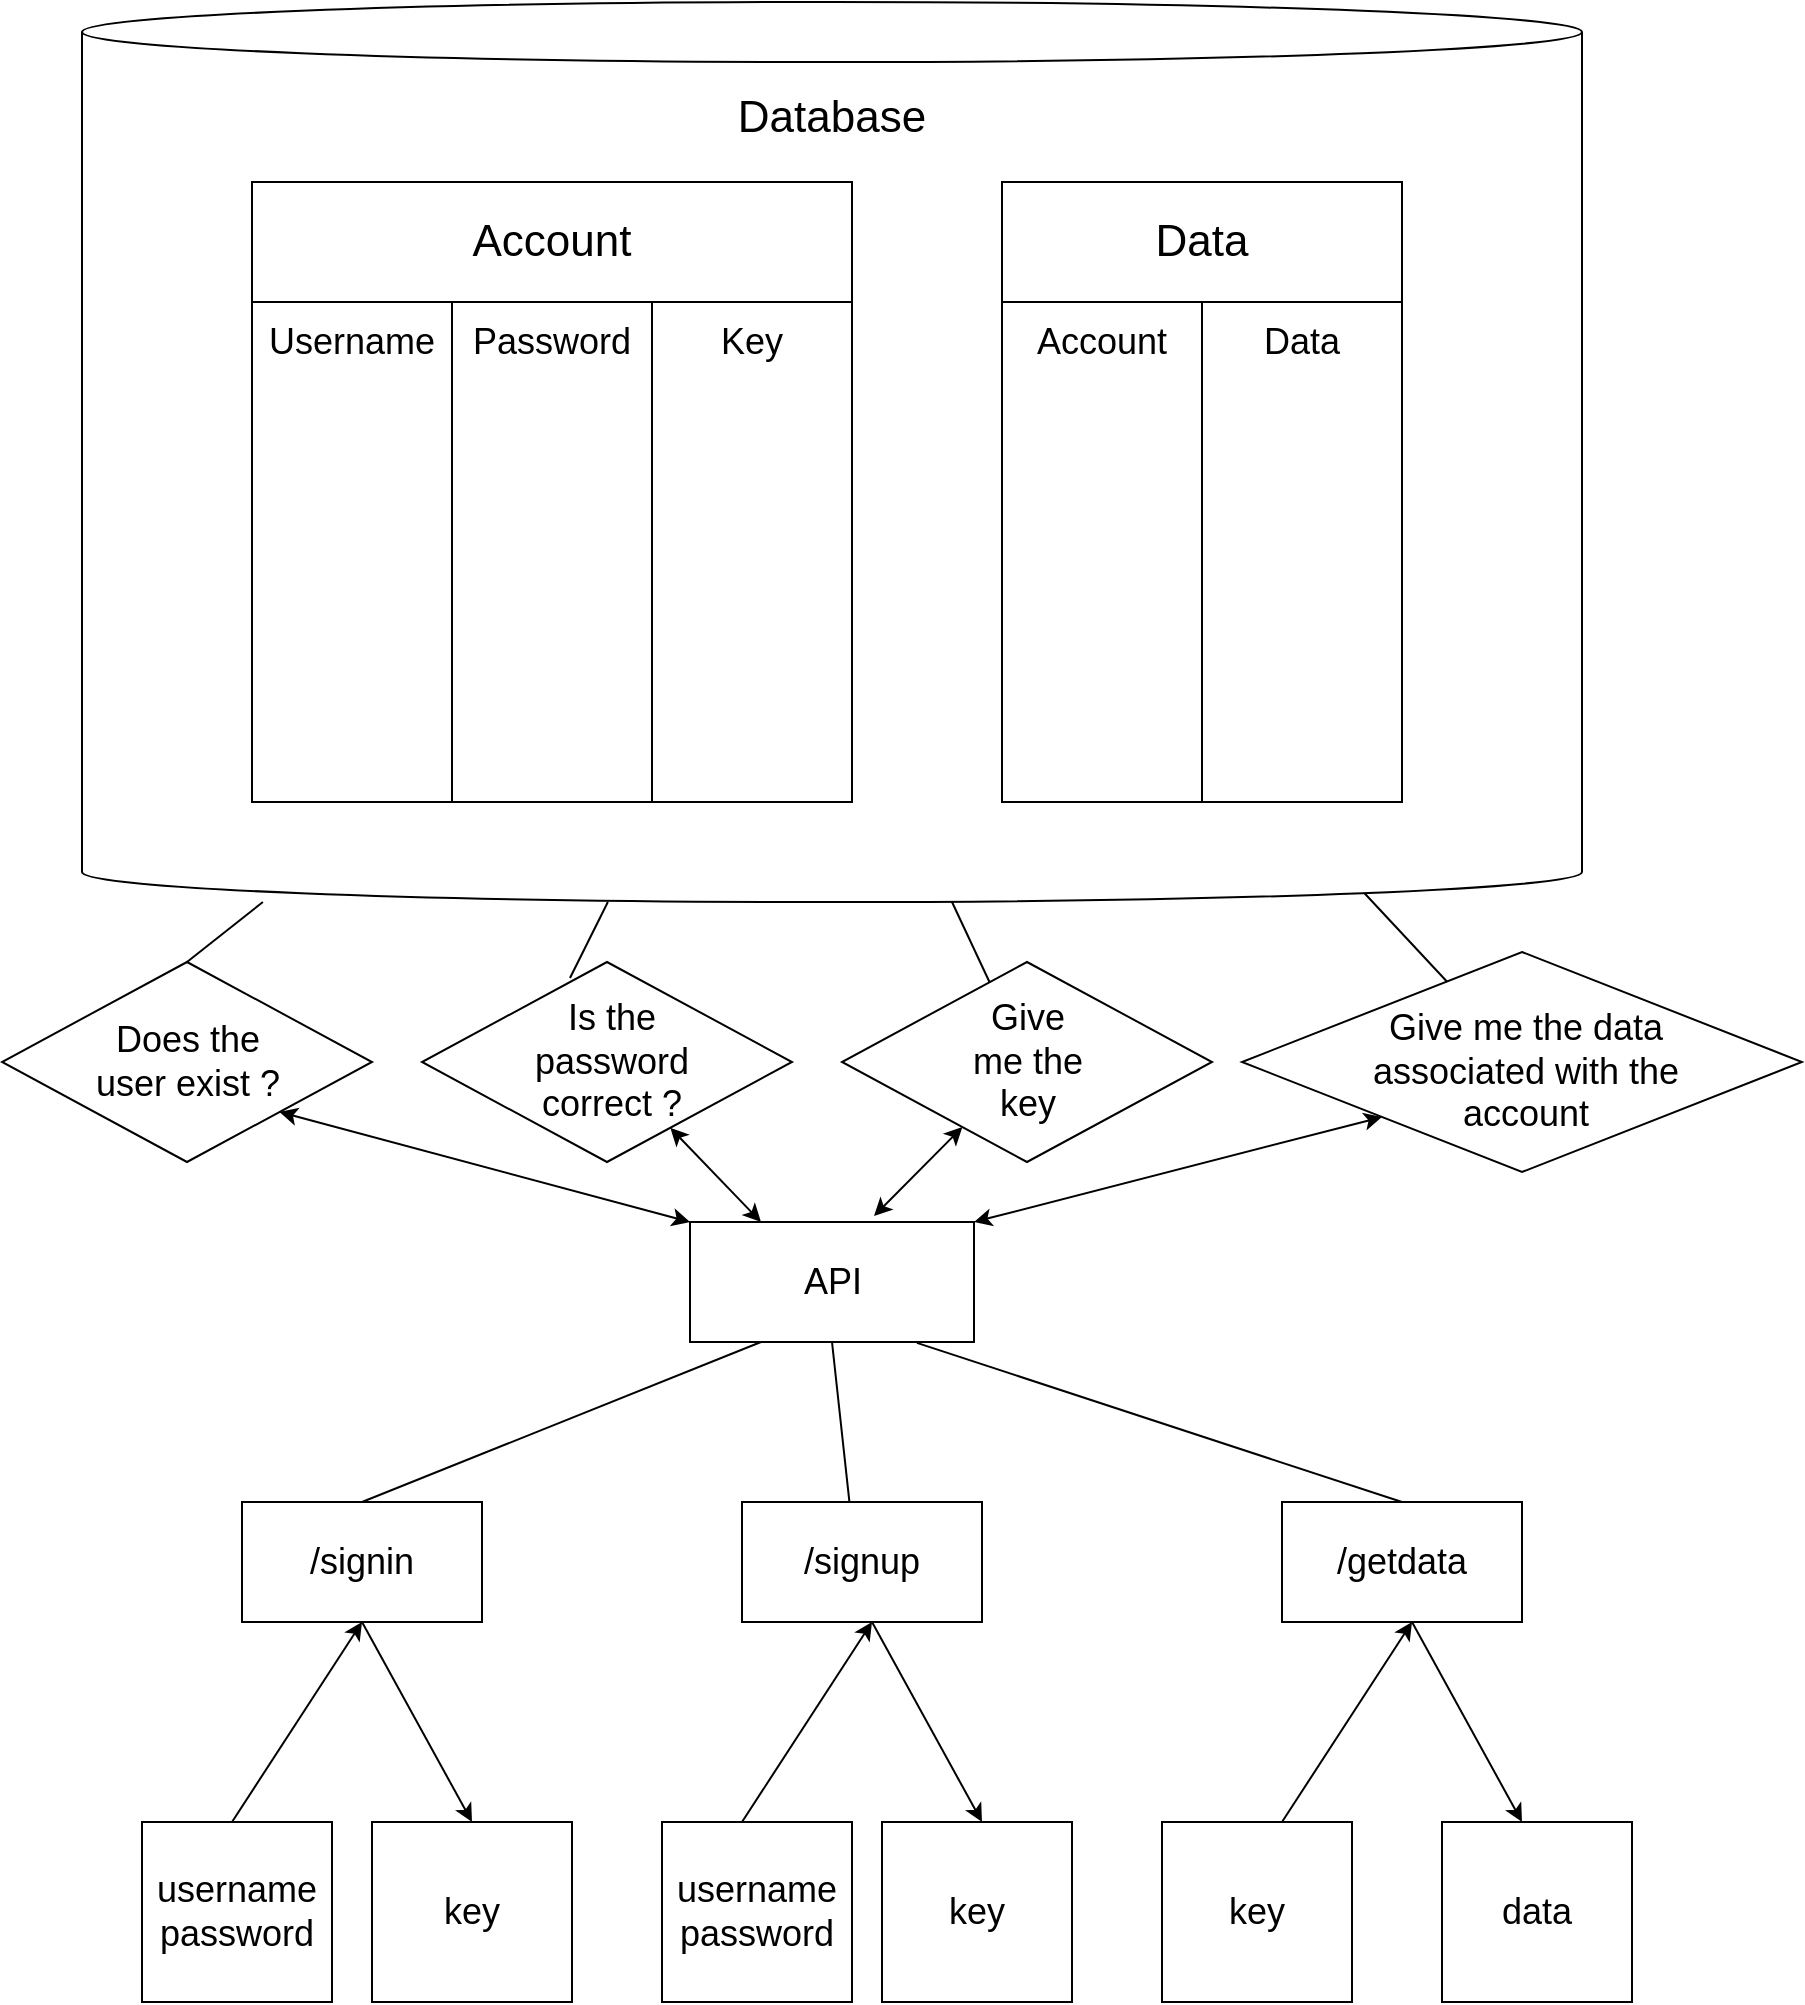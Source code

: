 <mxfile version="20.8.13" type="github">
  <diagram name="Page-1" id="20XX9Y6twfZZXFquQQmE">
    <mxGraphModel dx="2868" dy="1506" grid="1" gridSize="10" guides="1" tooltips="1" connect="1" arrows="1" fold="1" page="1" pageScale="1" pageWidth="850" pageHeight="1100" math="0" shadow="0">
      <root>
        <mxCell id="0" />
        <mxCell id="1" parent="0" />
        <mxCell id="rnyN-8rtSYzR6qUXUjKF-11" value="" style="shape=cylinder3;whiteSpace=wrap;html=1;boundedLbl=1;backgroundOutline=1;size=15;fontSize=22;labelBackgroundColor=none;" vertex="1" parent="1">
          <mxGeometry x="50" y="50" width="750" height="450" as="geometry" />
        </mxCell>
        <mxCell id="rnyN-8rtSYzR6qUXUjKF-12" value="Database" style="text;html=1;strokeColor=none;fillColor=none;align=center;verticalAlign=middle;whiteSpace=wrap;rounded=0;fontSize=22;labelBackgroundColor=none;" vertex="1" parent="1">
          <mxGeometry x="325" y="93" width="200" height="30" as="geometry" />
        </mxCell>
        <mxCell id="rnyN-8rtSYzR6qUXUjKF-13" value="" style="rounded=0;whiteSpace=wrap;html=1;fontSize=22;labelBackgroundColor=none;" vertex="1" parent="1">
          <mxGeometry x="135" y="140" width="300" height="60" as="geometry" />
        </mxCell>
        <mxCell id="rnyN-8rtSYzR6qUXUjKF-14" style="edgeStyle=orthogonalEdgeStyle;rounded=0;orthogonalLoop=1;jettySize=auto;html=1;exitX=0.5;exitY=1;exitDx=0;exitDy=0;strokeWidth=2;fontSize=22;fontColor=default;labelBackgroundColor=none;" edge="1" parent="1" source="rnyN-8rtSYzR6qUXUjKF-13" target="rnyN-8rtSYzR6qUXUjKF-13">
          <mxGeometry relative="1" as="geometry" />
        </mxCell>
        <mxCell id="rnyN-8rtSYzR6qUXUjKF-15" value="Account" style="text;html=1;strokeColor=none;fillColor=none;align=center;verticalAlign=middle;whiteSpace=wrap;rounded=0;fontSize=22;labelBackgroundColor=none;" vertex="1" parent="1">
          <mxGeometry x="235" y="155" width="100" height="30" as="geometry" />
        </mxCell>
        <mxCell id="rnyN-8rtSYzR6qUXUjKF-16" value="" style="rounded=0;whiteSpace=wrap;html=1;fontSize=22;labelBackgroundColor=none;" vertex="1" parent="1">
          <mxGeometry x="135" y="200" width="100" height="250" as="geometry" />
        </mxCell>
        <mxCell id="rnyN-8rtSYzR6qUXUjKF-17" value="" style="rounded=0;whiteSpace=wrap;html=1;fontSize=22;labelBackgroundColor=none;" vertex="1" parent="1">
          <mxGeometry x="235" y="200" width="100" height="250" as="geometry" />
        </mxCell>
        <mxCell id="rnyN-8rtSYzR6qUXUjKF-18" value="" style="rounded=0;whiteSpace=wrap;html=1;fontSize=22;labelBackgroundColor=none;" vertex="1" parent="1">
          <mxGeometry x="335" y="200" width="100" height="250" as="geometry" />
        </mxCell>
        <mxCell id="rnyN-8rtSYzR6qUXUjKF-20" value="Username" style="text;html=1;strokeColor=none;fillColor=none;align=center;verticalAlign=middle;whiteSpace=wrap;rounded=0;fontSize=18;labelBackgroundColor=none;" vertex="1" parent="1">
          <mxGeometry x="130" y="205" width="110" height="30" as="geometry" />
        </mxCell>
        <mxCell id="rnyN-8rtSYzR6qUXUjKF-21" value="Password" style="text;html=1;strokeColor=none;fillColor=none;align=center;verticalAlign=middle;whiteSpace=wrap;rounded=0;fontSize=18;labelBackgroundColor=none;" vertex="1" parent="1">
          <mxGeometry x="240" y="205" width="90" height="30" as="geometry" />
        </mxCell>
        <mxCell id="rnyN-8rtSYzR6qUXUjKF-22" value="Key" style="text;html=1;strokeColor=none;fillColor=none;align=center;verticalAlign=middle;whiteSpace=wrap;rounded=0;fontSize=18;labelBackgroundColor=none;" vertex="1" parent="1">
          <mxGeometry x="340" y="205" width="90" height="30" as="geometry" />
        </mxCell>
        <mxCell id="rnyN-8rtSYzR6qUXUjKF-23" value="" style="rounded=0;whiteSpace=wrap;html=1;fontSize=22;labelBackgroundColor=none;" vertex="1" parent="1">
          <mxGeometry x="510" y="140" width="200" height="60" as="geometry" />
        </mxCell>
        <mxCell id="rnyN-8rtSYzR6qUXUjKF-24" style="edgeStyle=orthogonalEdgeStyle;rounded=0;orthogonalLoop=1;jettySize=auto;html=1;exitX=0.5;exitY=1;exitDx=0;exitDy=0;strokeWidth=2;fontSize=22;fontColor=default;labelBackgroundColor=none;" edge="1" parent="1" source="rnyN-8rtSYzR6qUXUjKF-23" target="rnyN-8rtSYzR6qUXUjKF-23">
          <mxGeometry relative="1" as="geometry" />
        </mxCell>
        <mxCell id="rnyN-8rtSYzR6qUXUjKF-25" value="Data" style="text;html=1;strokeColor=none;fillColor=none;align=center;verticalAlign=middle;whiteSpace=wrap;rounded=0;fontSize=22;labelBackgroundColor=none;" vertex="1" parent="1">
          <mxGeometry x="560" y="155" width="100" height="30" as="geometry" />
        </mxCell>
        <mxCell id="rnyN-8rtSYzR6qUXUjKF-26" value="" style="rounded=0;whiteSpace=wrap;html=1;fontSize=22;labelBackgroundColor=none;" vertex="1" parent="1">
          <mxGeometry x="510" y="200" width="100" height="250" as="geometry" />
        </mxCell>
        <mxCell id="rnyN-8rtSYzR6qUXUjKF-27" value="" style="rounded=0;whiteSpace=wrap;html=1;fontSize=22;labelBackgroundColor=none;" vertex="1" parent="1">
          <mxGeometry x="610" y="200" width="100" height="250" as="geometry" />
        </mxCell>
        <mxCell id="rnyN-8rtSYzR6qUXUjKF-29" value="Account" style="text;html=1;strokeColor=none;fillColor=none;align=center;verticalAlign=middle;whiteSpace=wrap;rounded=0;fontSize=18;labelBackgroundColor=none;" vertex="1" parent="1">
          <mxGeometry x="505" y="205" width="110" height="30" as="geometry" />
        </mxCell>
        <mxCell id="rnyN-8rtSYzR6qUXUjKF-30" value="Data" style="text;html=1;strokeColor=none;fillColor=none;align=center;verticalAlign=middle;whiteSpace=wrap;rounded=0;fontSize=18;labelBackgroundColor=none;" vertex="1" parent="1">
          <mxGeometry x="615" y="205" width="90" height="30" as="geometry" />
        </mxCell>
        <mxCell id="rnyN-8rtSYzR6qUXUjKF-32" value="" style="rounded=0;whiteSpace=wrap;html=1;labelBackgroundColor=none;" vertex="1" parent="1">
          <mxGeometry x="354" y="660" width="142" height="60" as="geometry" />
        </mxCell>
        <mxCell id="rnyN-8rtSYzR6qUXUjKF-33" value="API" style="text;html=1;strokeColor=none;fillColor=none;align=center;verticalAlign=middle;whiteSpace=wrap;rounded=0;fontSize=18;labelBackgroundColor=none;" vertex="1" parent="1">
          <mxGeometry x="397.5" y="675" width="55" height="30" as="geometry" />
        </mxCell>
        <mxCell id="rnyN-8rtSYzR6qUXUjKF-36" value="" style="rhombus;whiteSpace=wrap;html=1;fontSize=18;labelBackgroundColor=none;" vertex="1" parent="1">
          <mxGeometry x="10" y="530" width="185" height="100" as="geometry" />
        </mxCell>
        <mxCell id="rnyN-8rtSYzR6qUXUjKF-37" value="" style="rhombus;whiteSpace=wrap;html=1;fontSize=18;labelBackgroundColor=none;" vertex="1" parent="1">
          <mxGeometry x="220" y="530" width="185" height="100" as="geometry" />
        </mxCell>
        <mxCell id="rnyN-8rtSYzR6qUXUjKF-38" value="" style="rhombus;whiteSpace=wrap;html=1;fontSize=18;labelBackgroundColor=none;" vertex="1" parent="1">
          <mxGeometry x="430" y="530" width="185" height="100" as="geometry" />
        </mxCell>
        <mxCell id="rnyN-8rtSYzR6qUXUjKF-39" value="Does the user exist ?" style="text;html=1;strokeColor=none;fillColor=none;align=center;verticalAlign=middle;whiteSpace=wrap;rounded=0;fontSize=18;labelBackgroundColor=none;" vertex="1" parent="1">
          <mxGeometry x="47.5" y="565" width="110" height="30" as="geometry" />
        </mxCell>
        <mxCell id="rnyN-8rtSYzR6qUXUjKF-40" value="Is the password correct ?" style="text;html=1;strokeColor=none;fillColor=none;align=center;verticalAlign=middle;whiteSpace=wrap;rounded=0;fontSize=18;labelBackgroundColor=none;" vertex="1" parent="1">
          <mxGeometry x="260" y="565" width="110" height="30" as="geometry" />
        </mxCell>
        <mxCell id="rnyN-8rtSYzR6qUXUjKF-41" value="Give me the key" style="text;html=1;strokeColor=none;fillColor=none;align=center;verticalAlign=middle;whiteSpace=wrap;rounded=0;fontSize=18;labelBackgroundColor=none;" vertex="1" parent="1">
          <mxGeometry x="492.5" y="565" width="60" height="30" as="geometry" />
        </mxCell>
        <mxCell id="rnyN-8rtSYzR6qUXUjKF-42" value="" style="rhombus;whiteSpace=wrap;html=1;fontSize=18;labelBackgroundColor=none;" vertex="1" parent="1">
          <mxGeometry x="630" y="525" width="280" height="110" as="geometry" />
        </mxCell>
        <mxCell id="rnyN-8rtSYzR6qUXUjKF-43" value="Give me the data associated with the account" style="text;html=1;strokeColor=none;fillColor=none;align=center;verticalAlign=middle;whiteSpace=wrap;rounded=0;fontSize=18;labelBackgroundColor=none;" vertex="1" parent="1">
          <mxGeometry x="692.5" y="570" width="157.5" height="30" as="geometry" />
        </mxCell>
        <mxCell id="rnyN-8rtSYzR6qUXUjKF-45" value="" style="endArrow=classic;html=1;rounded=0;fontSize=18;entryX=1;entryY=1;entryDx=0;entryDy=0;exitX=0;exitY=0;exitDx=0;exitDy=0;startArrow=classic;startFill=1;labelBackgroundColor=none;fontColor=default;" edge="1" parent="1" source="rnyN-8rtSYzR6qUXUjKF-32" target="rnyN-8rtSYzR6qUXUjKF-36">
          <mxGeometry width="50" height="50" relative="1" as="geometry">
            <mxPoint x="180" y="705" as="sourcePoint" />
            <mxPoint x="230" y="655" as="targetPoint" />
          </mxGeometry>
        </mxCell>
        <mxCell id="rnyN-8rtSYzR6qUXUjKF-46" value="" style="endArrow=classic;html=1;rounded=0;fontSize=18;exitX=0.25;exitY=0;exitDx=0;exitDy=0;startArrow=classic;startFill=1;labelBackgroundColor=none;fontColor=default;" edge="1" parent="1" source="rnyN-8rtSYzR6qUXUjKF-32" target="rnyN-8rtSYzR6qUXUjKF-37">
          <mxGeometry width="50" height="50" relative="1" as="geometry">
            <mxPoint x="420" y="660" as="sourcePoint" />
            <mxPoint x="470" y="610" as="targetPoint" />
          </mxGeometry>
        </mxCell>
        <mxCell id="rnyN-8rtSYzR6qUXUjKF-47" value="" style="endArrow=classic;html=1;rounded=0;fontSize=18;exitX=0.648;exitY=-0.05;exitDx=0;exitDy=0;exitPerimeter=0;startArrow=classic;startFill=1;labelBackgroundColor=none;fontColor=default;" edge="1" parent="1" source="rnyN-8rtSYzR6qUXUjKF-32" target="rnyN-8rtSYzR6qUXUjKF-38">
          <mxGeometry width="50" height="50" relative="1" as="geometry">
            <mxPoint x="420" y="660" as="sourcePoint" />
            <mxPoint x="470" y="610" as="targetPoint" />
          </mxGeometry>
        </mxCell>
        <mxCell id="rnyN-8rtSYzR6qUXUjKF-48" value="" style="endArrow=classic;html=1;rounded=0;fontSize=18;entryX=0;entryY=1;entryDx=0;entryDy=0;exitX=1;exitY=0;exitDx=0;exitDy=0;startArrow=classic;startFill=1;labelBackgroundColor=none;fontColor=default;" edge="1" parent="1" source="rnyN-8rtSYzR6qUXUjKF-32" target="rnyN-8rtSYzR6qUXUjKF-42">
          <mxGeometry width="50" height="50" relative="1" as="geometry">
            <mxPoint x="420" y="660" as="sourcePoint" />
            <mxPoint x="470" y="610" as="targetPoint" />
          </mxGeometry>
        </mxCell>
        <mxCell id="rnyN-8rtSYzR6qUXUjKF-49" value="/signin" style="rounded=0;whiteSpace=wrap;html=1;fontSize=18;labelBackgroundColor=none;" vertex="1" parent="1">
          <mxGeometry x="130" y="800" width="120" height="60" as="geometry" />
        </mxCell>
        <mxCell id="rnyN-8rtSYzR6qUXUjKF-51" value="/signup" style="rounded=0;whiteSpace=wrap;html=1;fontSize=18;labelBackgroundColor=none;" vertex="1" parent="1">
          <mxGeometry x="380" y="800" width="120" height="60" as="geometry" />
        </mxCell>
        <mxCell id="rnyN-8rtSYzR6qUXUjKF-52" value="/getdata" style="rounded=0;whiteSpace=wrap;html=1;fontSize=18;labelBackgroundColor=none;" vertex="1" parent="1">
          <mxGeometry x="650" y="800" width="120" height="60" as="geometry" />
        </mxCell>
        <mxCell id="rnyN-8rtSYzR6qUXUjKF-53" value="&lt;div&gt;username&lt;/div&gt;&lt;div&gt;password&lt;br&gt;&lt;/div&gt;" style="rounded=0;whiteSpace=wrap;html=1;fontSize=18;labelBackgroundColor=none;" vertex="1" parent="1">
          <mxGeometry x="80" y="960" width="95" height="90" as="geometry" />
        </mxCell>
        <mxCell id="rnyN-8rtSYzR6qUXUjKF-56" value="&lt;div&gt;username&lt;/div&gt;&lt;div&gt;password&lt;br&gt;&lt;/div&gt;" style="rounded=0;whiteSpace=wrap;html=1;fontSize=18;labelBackgroundColor=none;" vertex="1" parent="1">
          <mxGeometry x="340" y="960" width="95" height="90" as="geometry" />
        </mxCell>
        <mxCell id="rnyN-8rtSYzR6qUXUjKF-57" value="key" style="rounded=0;whiteSpace=wrap;html=1;fontSize=18;labelBackgroundColor=none;" vertex="1" parent="1">
          <mxGeometry x="590" y="960" width="95" height="90" as="geometry" />
        </mxCell>
        <mxCell id="rnyN-8rtSYzR6qUXUjKF-58" value="key" style="rounded=0;whiteSpace=wrap;html=1;fontSize=18;labelBackgroundColor=none;" vertex="1" parent="1">
          <mxGeometry x="195" y="960" width="100" height="90" as="geometry" />
        </mxCell>
        <mxCell id="rnyN-8rtSYzR6qUXUjKF-59" value="key" style="rounded=0;whiteSpace=wrap;html=1;fontSize=18;labelBackgroundColor=none;" vertex="1" parent="1">
          <mxGeometry x="450" y="960" width="95" height="90" as="geometry" />
        </mxCell>
        <mxCell id="rnyN-8rtSYzR6qUXUjKF-61" value="data" style="rounded=0;whiteSpace=wrap;html=1;fontSize=18;labelBackgroundColor=none;" vertex="1" parent="1">
          <mxGeometry x="730" y="960" width="95" height="90" as="geometry" />
        </mxCell>
        <mxCell id="rnyN-8rtSYzR6qUXUjKF-62" value="" style="endArrow=classic;html=1;rounded=0;fontSize=18;entryX=0.5;entryY=1;entryDx=0;entryDy=0;labelBackgroundColor=none;fontColor=default;" edge="1" parent="1" target="rnyN-8rtSYzR6qUXUjKF-49">
          <mxGeometry width="50" height="50" relative="1" as="geometry">
            <mxPoint x="125" y="960" as="sourcePoint" />
            <mxPoint x="175" y="910" as="targetPoint" />
          </mxGeometry>
        </mxCell>
        <mxCell id="rnyN-8rtSYzR6qUXUjKF-63" value="" style="endArrow=classic;html=1;rounded=0;fontSize=18;entryX=0.5;entryY=0;entryDx=0;entryDy=0;exitX=0.5;exitY=1;exitDx=0;exitDy=0;labelBackgroundColor=none;fontColor=default;" edge="1" parent="1" source="rnyN-8rtSYzR6qUXUjKF-49" target="rnyN-8rtSYzR6qUXUjKF-58">
          <mxGeometry width="50" height="50" relative="1" as="geometry">
            <mxPoint x="160" y="920" as="sourcePoint" />
            <mxPoint x="200" y="870" as="targetPoint" />
          </mxGeometry>
        </mxCell>
        <mxCell id="rnyN-8rtSYzR6qUXUjKF-64" value="" style="endArrow=classic;html=1;rounded=0;fontSize=18;entryX=0.5;entryY=1;entryDx=0;entryDy=0;labelBackgroundColor=none;fontColor=default;" edge="1" parent="1">
          <mxGeometry width="50" height="50" relative="1" as="geometry">
            <mxPoint x="380" y="960" as="sourcePoint" />
            <mxPoint x="445" y="860" as="targetPoint" />
          </mxGeometry>
        </mxCell>
        <mxCell id="rnyN-8rtSYzR6qUXUjKF-65" value="" style="endArrow=classic;html=1;rounded=0;fontSize=18;entryX=0.5;entryY=0;entryDx=0;entryDy=0;exitX=0.5;exitY=1;exitDx=0;exitDy=0;labelBackgroundColor=none;fontColor=default;" edge="1" parent="1">
          <mxGeometry width="50" height="50" relative="1" as="geometry">
            <mxPoint x="445" y="860" as="sourcePoint" />
            <mxPoint x="500" y="960" as="targetPoint" />
          </mxGeometry>
        </mxCell>
        <mxCell id="rnyN-8rtSYzR6qUXUjKF-66" value="" style="endArrow=classic;html=1;rounded=0;fontSize=18;entryX=0.5;entryY=1;entryDx=0;entryDy=0;labelBackgroundColor=none;fontColor=default;" edge="1" parent="1">
          <mxGeometry width="50" height="50" relative="1" as="geometry">
            <mxPoint x="650" y="960" as="sourcePoint" />
            <mxPoint x="715" y="860" as="targetPoint" />
          </mxGeometry>
        </mxCell>
        <mxCell id="rnyN-8rtSYzR6qUXUjKF-67" value="" style="endArrow=classic;html=1;rounded=0;fontSize=18;entryX=0.5;entryY=0;entryDx=0;entryDy=0;exitX=0.5;exitY=1;exitDx=0;exitDy=0;labelBackgroundColor=none;fontColor=default;" edge="1" parent="1">
          <mxGeometry width="50" height="50" relative="1" as="geometry">
            <mxPoint x="715" y="860" as="sourcePoint" />
            <mxPoint x="770" y="960" as="targetPoint" />
          </mxGeometry>
        </mxCell>
        <mxCell id="rnyN-8rtSYzR6qUXUjKF-71" value="" style="endArrow=none;html=1;rounded=0;fontSize=18;exitX=0.5;exitY=0;exitDx=0;exitDy=0;labelBackgroundColor=none;fontColor=default;" edge="1" parent="1" source="rnyN-8rtSYzR6qUXUjKF-36" target="rnyN-8rtSYzR6qUXUjKF-11">
          <mxGeometry width="50" height="50" relative="1" as="geometry">
            <mxPoint x="510" y="660" as="sourcePoint" />
            <mxPoint x="560" y="610" as="targetPoint" />
          </mxGeometry>
        </mxCell>
        <mxCell id="rnyN-8rtSYzR6qUXUjKF-72" value="" style="endArrow=none;html=1;rounded=0;fontSize=18;exitX=0.4;exitY=0.08;exitDx=0;exitDy=0;exitPerimeter=0;labelBackgroundColor=none;fontColor=default;" edge="1" parent="1" source="rnyN-8rtSYzR6qUXUjKF-37" target="rnyN-8rtSYzR6qUXUjKF-11">
          <mxGeometry width="50" height="50" relative="1" as="geometry">
            <mxPoint x="287.06" y="540" as="sourcePoint" />
            <mxPoint x="325.001" y="510" as="targetPoint" />
          </mxGeometry>
        </mxCell>
        <mxCell id="rnyN-8rtSYzR6qUXUjKF-73" value="" style="endArrow=none;html=1;rounded=0;fontSize=18;entryX=0.58;entryY=1;entryDx=0;entryDy=0;entryPerimeter=0;labelBackgroundColor=none;fontColor=default;" edge="1" parent="1" source="rnyN-8rtSYzR6qUXUjKF-38" target="rnyN-8rtSYzR6qUXUjKF-11">
          <mxGeometry width="50" height="50" relative="1" as="geometry">
            <mxPoint x="304" y="548" as="sourcePoint" />
            <mxPoint x="322.928" y="510" as="targetPoint" />
          </mxGeometry>
        </mxCell>
        <mxCell id="rnyN-8rtSYzR6qUXUjKF-74" value="" style="endArrow=none;html=1;rounded=0;fontSize=18;entryX=0.855;entryY=1;entryDx=0;entryDy=-4.35;entryPerimeter=0;labelBackgroundColor=none;fontColor=default;" edge="1" parent="1" source="rnyN-8rtSYzR6qUXUjKF-42" target="rnyN-8rtSYzR6qUXUjKF-11">
          <mxGeometry width="50" height="50" relative="1" as="geometry">
            <mxPoint x="513.801" y="550.108" as="sourcePoint" />
            <mxPoint x="495" y="510" as="targetPoint" />
          </mxGeometry>
        </mxCell>
        <mxCell id="rnyN-8rtSYzR6qUXUjKF-75" value="" style="endArrow=none;html=1;rounded=0;entryX=0.25;entryY=1;entryDx=0;entryDy=0;exitX=0.5;exitY=0;exitDx=0;exitDy=0;" edge="1" parent="1" source="rnyN-8rtSYzR6qUXUjKF-49" target="rnyN-8rtSYzR6qUXUjKF-32">
          <mxGeometry width="50" height="50" relative="1" as="geometry">
            <mxPoint x="200" y="770" as="sourcePoint" />
            <mxPoint x="730" y="830" as="targetPoint" />
          </mxGeometry>
        </mxCell>
        <mxCell id="rnyN-8rtSYzR6qUXUjKF-76" value="" style="endArrow=none;html=1;rounded=0;entryX=0.5;entryY=1;entryDx=0;entryDy=0;exitX=0.448;exitY=0.007;exitDx=0;exitDy=0;exitPerimeter=0;" edge="1" parent="1" source="rnyN-8rtSYzR6qUXUjKF-51" target="rnyN-8rtSYzR6qUXUjKF-32">
          <mxGeometry width="50" height="50" relative="1" as="geometry">
            <mxPoint x="200" y="820" as="sourcePoint" />
            <mxPoint x="399.5" y="730" as="targetPoint" />
          </mxGeometry>
        </mxCell>
        <mxCell id="rnyN-8rtSYzR6qUXUjKF-77" value="" style="endArrow=none;html=1;rounded=0;entryX=0.799;entryY=1.007;entryDx=0;entryDy=0;exitX=0.5;exitY=0;exitDx=0;exitDy=0;entryPerimeter=0;" edge="1" parent="1" source="rnyN-8rtSYzR6qUXUjKF-52" target="rnyN-8rtSYzR6qUXUjKF-32">
          <mxGeometry width="50" height="50" relative="1" as="geometry">
            <mxPoint x="210" y="820" as="sourcePoint" />
            <mxPoint x="409.5" y="740" as="targetPoint" />
          </mxGeometry>
        </mxCell>
      </root>
    </mxGraphModel>
  </diagram>
</mxfile>
